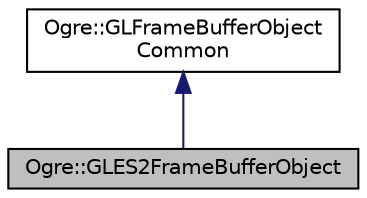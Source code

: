 digraph "Ogre::GLES2FrameBufferObject"
{
  bgcolor="transparent";
  edge [fontname="Helvetica",fontsize="10",labelfontname="Helvetica",labelfontsize="10"];
  node [fontname="Helvetica",fontsize="10",shape=record];
  Node0 [label="Ogre::GLES2FrameBufferObject",height=0.2,width=0.4,color="black", fillcolor="grey75", style="filled", fontcolor="black"];
  Node1 -> Node0 [dir="back",color="midnightblue",fontsize="10",style="solid",fontname="Helvetica"];
  Node1 [label="Ogre::GLFrameBufferObject\lCommon",height=0.2,width=0.4,color="black",URL="$class_ogre_1_1_g_l_frame_buffer_object_common.html",tooltip="Frame Buffer Object abstraction. "];
}
